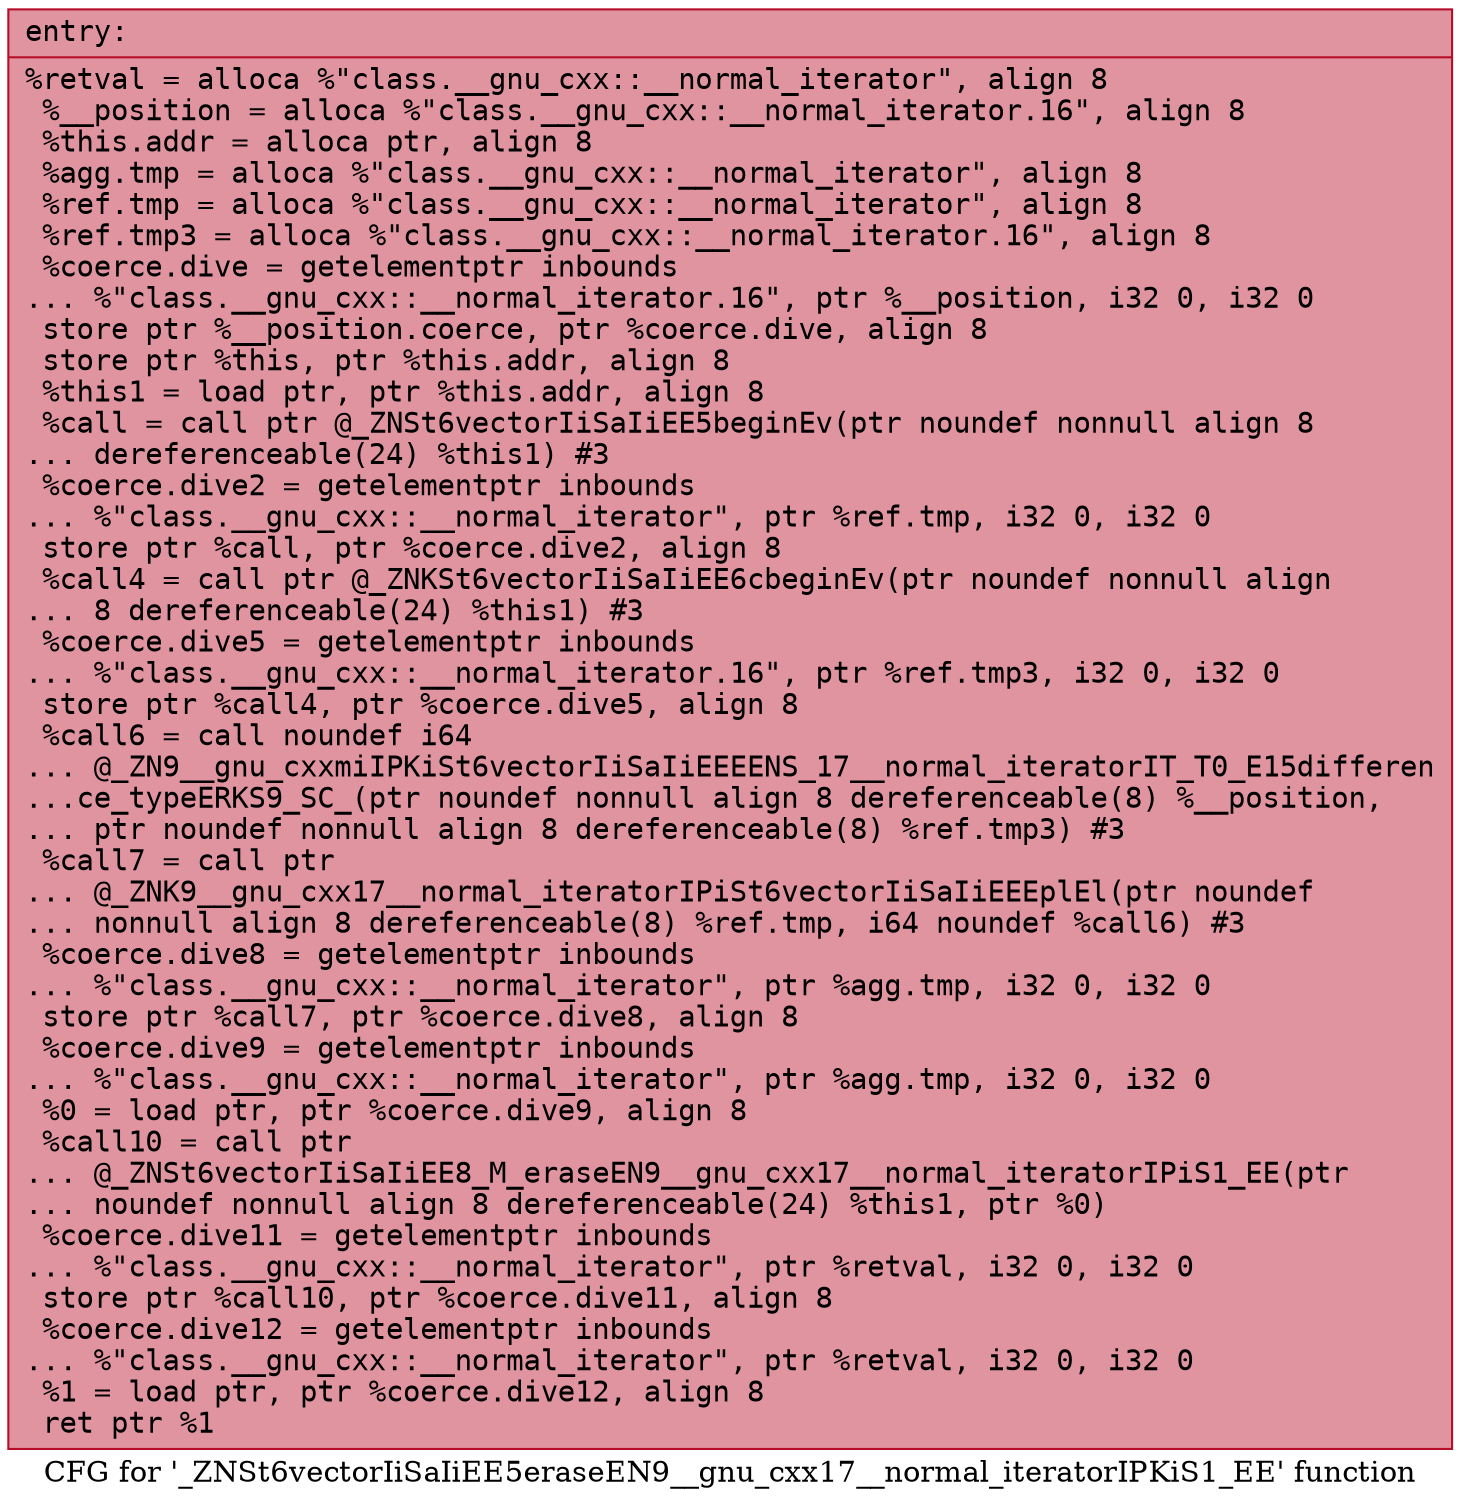 digraph "CFG for '_ZNSt6vectorIiSaIiEE5eraseEN9__gnu_cxx17__normal_iteratorIPKiS1_EE' function" {
	label="CFG for '_ZNSt6vectorIiSaIiEE5eraseEN9__gnu_cxx17__normal_iteratorIPKiS1_EE' function";

	Node0x5579924d1550 [shape=record,color="#b70d28ff", style=filled, fillcolor="#b70d2870" fontname="Courier",label="{entry:\l|  %retval = alloca %\"class.__gnu_cxx::__normal_iterator\", align 8\l  %__position = alloca %\"class.__gnu_cxx::__normal_iterator.16\", align 8\l  %this.addr = alloca ptr, align 8\l  %agg.tmp = alloca %\"class.__gnu_cxx::__normal_iterator\", align 8\l  %ref.tmp = alloca %\"class.__gnu_cxx::__normal_iterator\", align 8\l  %ref.tmp3 = alloca %\"class.__gnu_cxx::__normal_iterator.16\", align 8\l  %coerce.dive = getelementptr inbounds\l... %\"class.__gnu_cxx::__normal_iterator.16\", ptr %__position, i32 0, i32 0\l  store ptr %__position.coerce, ptr %coerce.dive, align 8\l  store ptr %this, ptr %this.addr, align 8\l  %this1 = load ptr, ptr %this.addr, align 8\l  %call = call ptr @_ZNSt6vectorIiSaIiEE5beginEv(ptr noundef nonnull align 8\l... dereferenceable(24) %this1) #3\l  %coerce.dive2 = getelementptr inbounds\l... %\"class.__gnu_cxx::__normal_iterator\", ptr %ref.tmp, i32 0, i32 0\l  store ptr %call, ptr %coerce.dive2, align 8\l  %call4 = call ptr @_ZNKSt6vectorIiSaIiEE6cbeginEv(ptr noundef nonnull align\l... 8 dereferenceable(24) %this1) #3\l  %coerce.dive5 = getelementptr inbounds\l... %\"class.__gnu_cxx::__normal_iterator.16\", ptr %ref.tmp3, i32 0, i32 0\l  store ptr %call4, ptr %coerce.dive5, align 8\l  %call6 = call noundef i64\l... @_ZN9__gnu_cxxmiIPKiSt6vectorIiSaIiEEEENS_17__normal_iteratorIT_T0_E15differen\l...ce_typeERKS9_SC_(ptr noundef nonnull align 8 dereferenceable(8) %__position,\l... ptr noundef nonnull align 8 dereferenceable(8) %ref.tmp3) #3\l  %call7 = call ptr\l... @_ZNK9__gnu_cxx17__normal_iteratorIPiSt6vectorIiSaIiEEEplEl(ptr noundef\l... nonnull align 8 dereferenceable(8) %ref.tmp, i64 noundef %call6) #3\l  %coerce.dive8 = getelementptr inbounds\l... %\"class.__gnu_cxx::__normal_iterator\", ptr %agg.tmp, i32 0, i32 0\l  store ptr %call7, ptr %coerce.dive8, align 8\l  %coerce.dive9 = getelementptr inbounds\l... %\"class.__gnu_cxx::__normal_iterator\", ptr %agg.tmp, i32 0, i32 0\l  %0 = load ptr, ptr %coerce.dive9, align 8\l  %call10 = call ptr\l... @_ZNSt6vectorIiSaIiEE8_M_eraseEN9__gnu_cxx17__normal_iteratorIPiS1_EE(ptr\l... noundef nonnull align 8 dereferenceable(24) %this1, ptr %0)\l  %coerce.dive11 = getelementptr inbounds\l... %\"class.__gnu_cxx::__normal_iterator\", ptr %retval, i32 0, i32 0\l  store ptr %call10, ptr %coerce.dive11, align 8\l  %coerce.dive12 = getelementptr inbounds\l... %\"class.__gnu_cxx::__normal_iterator\", ptr %retval, i32 0, i32 0\l  %1 = load ptr, ptr %coerce.dive12, align 8\l  ret ptr %1\l}"];
}
